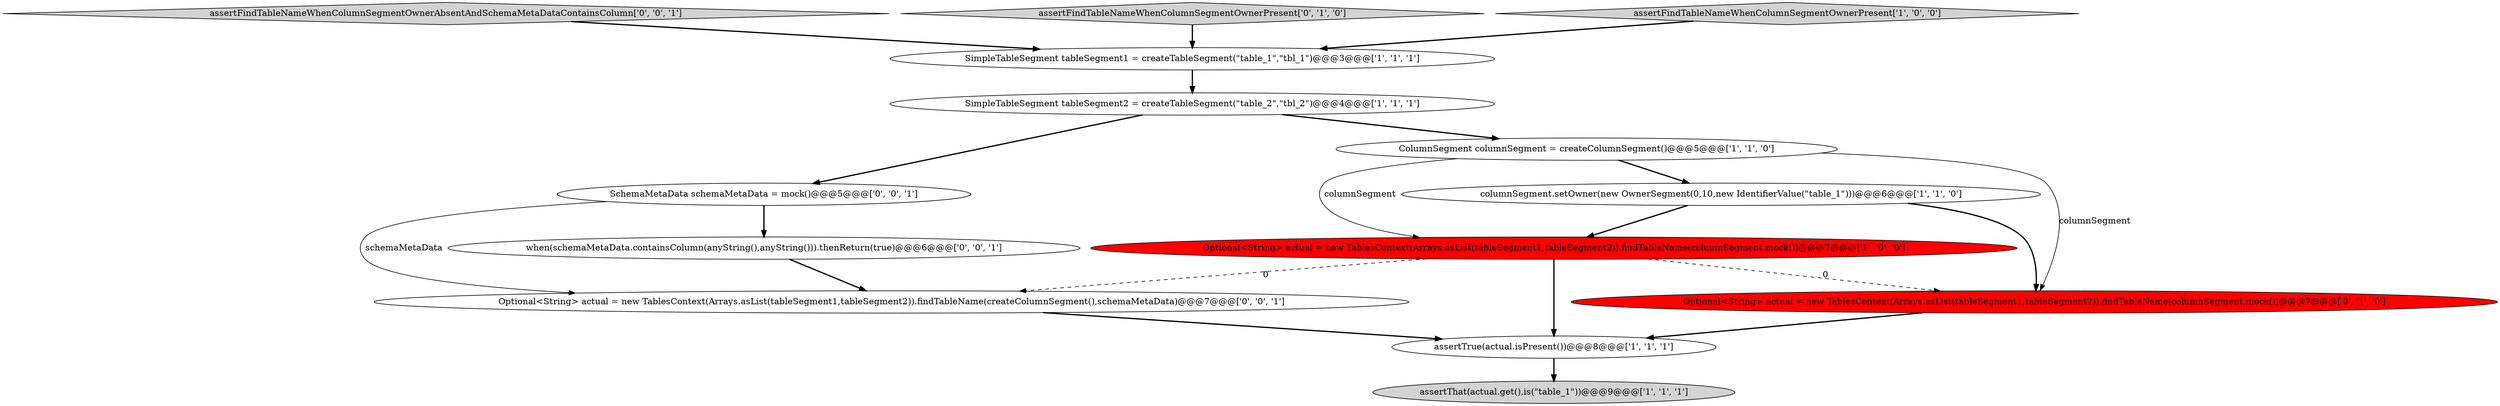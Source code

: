 digraph {
2 [style = filled, label = "SimpleTableSegment tableSegment1 = createTableSegment(\"table_1\",\"tbl_1\")@@@3@@@['1', '1', '1']", fillcolor = white, shape = ellipse image = "AAA0AAABBB1BBB"];
10 [style = filled, label = "when(schemaMetaData.containsColumn(anyString(),anyString())).thenReturn(true)@@@6@@@['0', '0', '1']", fillcolor = white, shape = ellipse image = "AAA0AAABBB3BBB"];
11 [style = filled, label = "assertFindTableNameWhenColumnSegmentOwnerAbsentAndSchemaMetaDataContainsColumn['0', '0', '1']", fillcolor = lightgray, shape = diamond image = "AAA0AAABBB3BBB"];
4 [style = filled, label = "assertThat(actual.get(),is(\"table_1\"))@@@9@@@['1', '1', '1']", fillcolor = lightgray, shape = ellipse image = "AAA0AAABBB1BBB"];
12 [style = filled, label = "SchemaMetaData schemaMetaData = mock()@@@5@@@['0', '0', '1']", fillcolor = white, shape = ellipse image = "AAA0AAABBB3BBB"];
1 [style = filled, label = "assertTrue(actual.isPresent())@@@8@@@['1', '1', '1']", fillcolor = white, shape = ellipse image = "AAA0AAABBB1BBB"];
9 [style = filled, label = "assertFindTableNameWhenColumnSegmentOwnerPresent['0', '1', '0']", fillcolor = lightgray, shape = diamond image = "AAA0AAABBB2BBB"];
13 [style = filled, label = "Optional<String> actual = new TablesContext(Arrays.asList(tableSegment1,tableSegment2)).findTableName(createColumnSegment(),schemaMetaData)@@@7@@@['0', '0', '1']", fillcolor = white, shape = ellipse image = "AAA0AAABBB3BBB"];
6 [style = filled, label = "ColumnSegment columnSegment = createColumnSegment()@@@5@@@['1', '1', '0']", fillcolor = white, shape = ellipse image = "AAA0AAABBB1BBB"];
8 [style = filled, label = "Optional<String> actual = new TablesContext(Arrays.asList(tableSegment1,tableSegment2)).findTableName(columnSegment,mock())@@@7@@@['0', '1', '0']", fillcolor = red, shape = ellipse image = "AAA1AAABBB2BBB"];
3 [style = filled, label = "columnSegment.setOwner(new OwnerSegment(0,10,new IdentifierValue(\"table_1\")))@@@6@@@['1', '1', '0']", fillcolor = white, shape = ellipse image = "AAA0AAABBB1BBB"];
0 [style = filled, label = "Optional<String> actual = new TablesContext(Arrays.asList(tableSegment1,tableSegment2)).findTableName(columnSegment,mock())@@@7@@@['1', '0', '0']", fillcolor = red, shape = ellipse image = "AAA1AAABBB1BBB"];
7 [style = filled, label = "assertFindTableNameWhenColumnSegmentOwnerPresent['1', '0', '0']", fillcolor = lightgray, shape = diamond image = "AAA0AAABBB1BBB"];
5 [style = filled, label = "SimpleTableSegment tableSegment2 = createTableSegment(\"table_2\",\"tbl_2\")@@@4@@@['1', '1', '1']", fillcolor = white, shape = ellipse image = "AAA0AAABBB1BBB"];
8->1 [style = bold, label=""];
6->3 [style = bold, label=""];
0->8 [style = dashed, label="0"];
0->13 [style = dashed, label="0"];
1->4 [style = bold, label=""];
12->10 [style = bold, label=""];
5->6 [style = bold, label=""];
10->13 [style = bold, label=""];
5->12 [style = bold, label=""];
12->13 [style = solid, label="schemaMetaData"];
9->2 [style = bold, label=""];
7->2 [style = bold, label=""];
0->1 [style = bold, label=""];
3->8 [style = bold, label=""];
11->2 [style = bold, label=""];
13->1 [style = bold, label=""];
3->0 [style = bold, label=""];
6->0 [style = solid, label="columnSegment"];
6->8 [style = solid, label="columnSegment"];
2->5 [style = bold, label=""];
}
